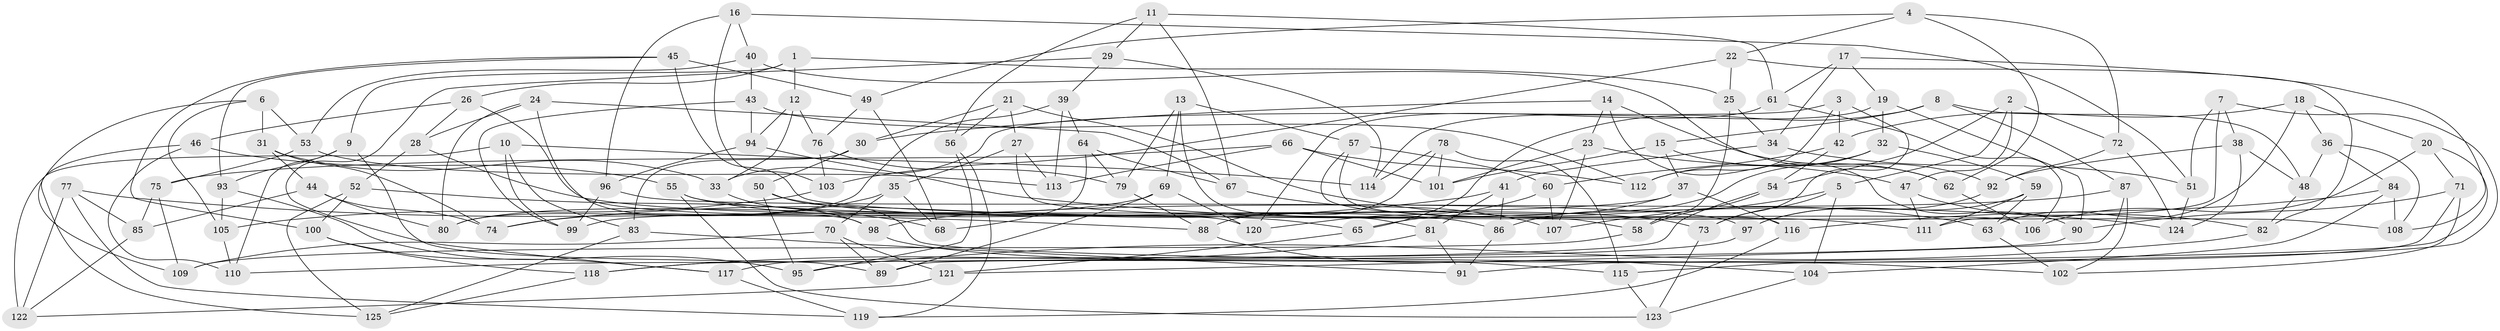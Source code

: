 // Generated by graph-tools (version 1.1) at 2025/50/03/09/25 03:50:54]
// undirected, 125 vertices, 250 edges
graph export_dot {
graph [start="1"]
  node [color=gray90,style=filled];
  1;
  2;
  3;
  4;
  5;
  6;
  7;
  8;
  9;
  10;
  11;
  12;
  13;
  14;
  15;
  16;
  17;
  18;
  19;
  20;
  21;
  22;
  23;
  24;
  25;
  26;
  27;
  28;
  29;
  30;
  31;
  32;
  33;
  34;
  35;
  36;
  37;
  38;
  39;
  40;
  41;
  42;
  43;
  44;
  45;
  46;
  47;
  48;
  49;
  50;
  51;
  52;
  53;
  54;
  55;
  56;
  57;
  58;
  59;
  60;
  61;
  62;
  63;
  64;
  65;
  66;
  67;
  68;
  69;
  70;
  71;
  72;
  73;
  74;
  75;
  76;
  77;
  78;
  79;
  80;
  81;
  82;
  83;
  84;
  85;
  86;
  87;
  88;
  89;
  90;
  91;
  92;
  93;
  94;
  95;
  96;
  97;
  98;
  99;
  100;
  101;
  102;
  103;
  104;
  105;
  106;
  107;
  108;
  109;
  110;
  111;
  112;
  113;
  114;
  115;
  116;
  117;
  118;
  119;
  120;
  121;
  122;
  123;
  124;
  125;
  1 -- 25;
  1 -- 26;
  1 -- 12;
  1 -- 9;
  2 -- 5;
  2 -- 72;
  2 -- 54;
  2 -- 47;
  3 -- 73;
  3 -- 42;
  3 -- 112;
  3 -- 33;
  4 -- 49;
  4 -- 62;
  4 -- 72;
  4 -- 22;
  5 -- 104;
  5 -- 107;
  5 -- 73;
  6 -- 109;
  6 -- 31;
  6 -- 53;
  6 -- 105;
  7 -- 111;
  7 -- 38;
  7 -- 51;
  7 -- 115;
  8 -- 65;
  8 -- 87;
  8 -- 48;
  8 -- 15;
  9 -- 89;
  9 -- 93;
  9 -- 110;
  10 -- 114;
  10 -- 122;
  10 -- 99;
  10 -- 83;
  11 -- 61;
  11 -- 56;
  11 -- 67;
  11 -- 29;
  12 -- 94;
  12 -- 33;
  12 -- 76;
  13 -- 57;
  13 -- 79;
  13 -- 81;
  13 -- 69;
  14 -- 30;
  14 -- 23;
  14 -- 92;
  14 -- 90;
  15 -- 101;
  15 -- 37;
  15 -- 62;
  16 -- 51;
  16 -- 96;
  16 -- 103;
  16 -- 40;
  17 -- 19;
  17 -- 108;
  17 -- 61;
  17 -- 34;
  18 -- 36;
  18 -- 20;
  18 -- 42;
  18 -- 63;
  19 -- 90;
  19 -- 32;
  19 -- 114;
  20 -- 71;
  20 -- 106;
  20 -- 91;
  21 -- 30;
  21 -- 27;
  21 -- 63;
  21 -- 56;
  22 -- 82;
  22 -- 25;
  22 -- 103;
  23 -- 101;
  23 -- 47;
  23 -- 107;
  24 -- 67;
  24 -- 98;
  24 -- 28;
  24 -- 80;
  25 -- 58;
  25 -- 34;
  26 -- 120;
  26 -- 46;
  26 -- 28;
  27 -- 106;
  27 -- 113;
  27 -- 35;
  28 -- 52;
  28 -- 65;
  29 -- 114;
  29 -- 117;
  29 -- 39;
  30 -- 50;
  30 -- 83;
  31 -- 74;
  31 -- 33;
  31 -- 44;
  32 -- 112;
  32 -- 86;
  32 -- 59;
  33 -- 98;
  34 -- 51;
  34 -- 41;
  35 -- 74;
  35 -- 70;
  35 -- 68;
  36 -- 48;
  36 -- 108;
  36 -- 84;
  37 -- 65;
  37 -- 99;
  37 -- 116;
  38 -- 124;
  38 -- 92;
  38 -- 48;
  39 -- 80;
  39 -- 64;
  39 -- 113;
  40 -- 53;
  40 -- 62;
  40 -- 43;
  41 -- 81;
  41 -- 86;
  41 -- 74;
  42 -- 54;
  42 -- 60;
  43 -- 99;
  43 -- 112;
  43 -- 94;
  44 -- 74;
  44 -- 80;
  44 -- 85;
  45 -- 108;
  45 -- 100;
  45 -- 49;
  45 -- 93;
  46 -- 110;
  46 -- 125;
  46 -- 55;
  47 -- 111;
  47 -- 82;
  48 -- 82;
  49 -- 76;
  49 -- 68;
  50 -- 102;
  50 -- 95;
  50 -- 73;
  51 -- 124;
  52 -- 125;
  52 -- 68;
  52 -- 100;
  53 -- 75;
  53 -- 113;
  54 -- 58;
  54 -- 118;
  55 -- 111;
  55 -- 123;
  55 -- 86;
  56 -- 119;
  56 -- 95;
  57 -- 60;
  57 -- 58;
  57 -- 116;
  58 -- 109;
  59 -- 63;
  59 -- 111;
  59 -- 97;
  60 -- 120;
  60 -- 107;
  61 -- 120;
  61 -- 106;
  62 -- 106;
  63 -- 102;
  64 -- 67;
  64 -- 68;
  64 -- 79;
  65 -- 121;
  66 -- 113;
  66 -- 75;
  66 -- 101;
  66 -- 112;
  67 -- 107;
  69 -- 80;
  69 -- 120;
  69 -- 89;
  70 -- 109;
  70 -- 121;
  70 -- 89;
  71 -- 102;
  71 -- 89;
  71 -- 90;
  72 -- 124;
  72 -- 92;
  73 -- 123;
  75 -- 109;
  75 -- 85;
  76 -- 103;
  76 -- 79;
  77 -- 85;
  77 -- 88;
  77 -- 122;
  77 -- 119;
  78 -- 101;
  78 -- 88;
  78 -- 115;
  78 -- 114;
  79 -- 88;
  81 -- 118;
  81 -- 91;
  82 -- 95;
  83 -- 125;
  83 -- 91;
  84 -- 108;
  84 -- 104;
  84 -- 116;
  85 -- 122;
  86 -- 91;
  87 -- 102;
  87 -- 121;
  87 -- 98;
  88 -- 104;
  90 -- 110;
  92 -- 97;
  93 -- 95;
  93 -- 105;
  94 -- 124;
  94 -- 96;
  96 -- 97;
  96 -- 99;
  97 -- 117;
  98 -- 115;
  100 -- 117;
  100 -- 118;
  103 -- 105;
  104 -- 123;
  105 -- 110;
  115 -- 123;
  116 -- 119;
  117 -- 119;
  118 -- 125;
  121 -- 122;
}
